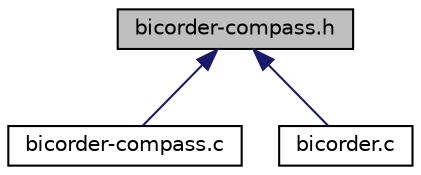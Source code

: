 digraph "bicorder-compass.h"
{
  edge [fontname="Helvetica",fontsize="10",labelfontname="Helvetica",labelfontsize="10"];
  node [fontname="Helvetica",fontsize="10",shape=record];
  Node1 [label="bicorder-compass.h",height=0.2,width=0.4,color="black", fillcolor="grey75", style="filled", fontcolor="black"];
  Node1 -> Node2 [dir="back",color="midnightblue",fontsize="10",style="solid",fontname="Helvetica"];
  Node2 [label="bicorder-compass.c",height=0.2,width=0.4,color="black", fillcolor="white", style="filled",URL="$bicorder-compass_8c.html",tooltip="A library for generating a compass display on the Bicorder. "];
  Node1 -> Node3 [dir="back",color="midnightblue",fontsize="10",style="solid",fontname="Helvetica"];
  Node3 [label="bicorder.c",height=0.2,width=0.4,color="black", fillcolor="white", style="filled",URL="$bicorder_8c.html",tooltip="A Tricorder inspired project using the Gray Cat Labs MoonLander. "];
}
